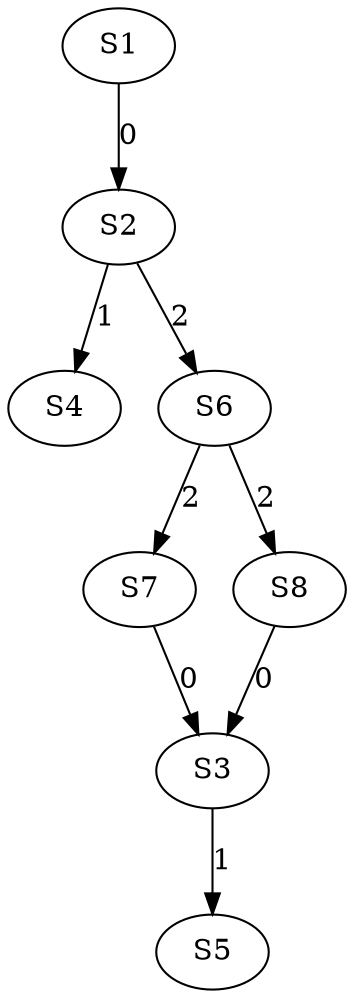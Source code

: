 strict digraph {
	S1 -> S2 [ label = 0 ];
	S7 -> S3 [ label = 0 ];
	S2 -> S4 [ label = 1 ];
	S3 -> S5 [ label = 1 ];
	S2 -> S6 [ label = 2 ];
	S6 -> S7 [ label = 2 ];
	S6 -> S8 [ label = 2 ];
	S8 -> S3 [ label = 0 ];
}